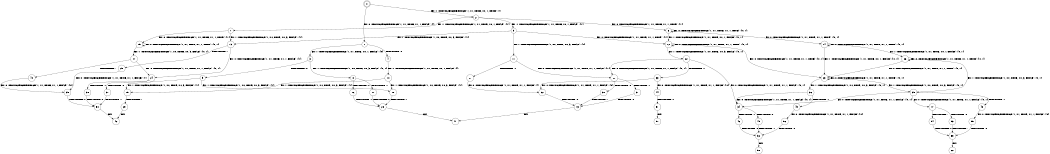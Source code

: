 digraph BCG {
size = "7, 10.5";
center = TRUE;
node [shape = circle];
0 [peripheries = 2];
0 -> 1 [label = "EX !0 !ATOMIC_EXCH_BRANCH (1, +1, TRUE, +1, 1, FALSE) !{}"];
0 -> 2 [label = "EX !1 !ATOMIC_EXCH_BRANCH (1, +1, TRUE, +0, 1, TRUE) !{}"];
1 -> 3 [label = "EX !1 !ATOMIC_EXCH_BRANCH (1, +1, TRUE, +0, 1, FALSE) !{0}"];
1 -> 4 [label = "TERMINATE !0"];
2 -> 5 [label = "EX !1 !ATOMIC_EXCH_BRANCH (1, +1, TRUE, +0, 1, FALSE) !{1}"];
2 -> 6 [label = "EX !0 !ATOMIC_EXCH_BRANCH (1, +1, TRUE, +1, 1, TRUE) !{1}"];
2 -> 7 [label = "EX !1 !ATOMIC_EXCH_BRANCH (1, +1, TRUE, +0, 1, FALSE) !{1}"];
3 -> 8 [label = "EX !1 !ATOMIC_EXCH_BRANCH (1, +0, TRUE, +0, 3, FALSE) !{0, 1}"];
3 -> 9 [label = "TERMINATE !0"];
4 -> 10 [label = "EX !1 !ATOMIC_EXCH_BRANCH (1, +1, TRUE, +0, 1, FALSE) !{}"];
5 -> 11 [label = "EX !1 !ATOMIC_EXCH_BRANCH (1, +0, TRUE, +0, 3, FALSE) !{1}"];
5 -> 12 [label = "EX !0 !ATOMIC_EXCH_BRANCH (1, +1, TRUE, +1, 1, TRUE) !{1}"];
5 -> 13 [label = "EX !1 !ATOMIC_EXCH_BRANCH (1, +0, TRUE, +0, 3, FALSE) !{1}"];
6 -> 6 [label = "EX !0 !ATOMIC_EXCH_BRANCH (1, +1, TRUE, +1, 1, TRUE) !{0, 1}"];
6 -> 12 [label = "EX !1 !ATOMIC_EXCH_BRANCH (1, +1, TRUE, +0, 1, FALSE) !{0, 1}"];
6 -> 14 [label = "EX !0 !ATOMIC_EXCH_BRANCH (1, +1, TRUE, +1, 1, TRUE) !{0, 1}"];
7 -> 15 [label = "EX !0 !ATOMIC_EXCH_BRANCH (1, +1, TRUE, +1, 1, TRUE) !{1}"];
7 -> 13 [label = "EX !1 !ATOMIC_EXCH_BRANCH (1, +0, TRUE, +0, 3, FALSE) !{1}"];
8 -> 16 [label = "TERMINATE !0"];
8 -> 17 [label = "TERMINATE !1"];
9 -> 18 [label = "EX !1 !ATOMIC_EXCH_BRANCH (1, +0, TRUE, +0, 3, FALSE) !{1}"];
9 -> 19 [label = "EX !1 !ATOMIC_EXCH_BRANCH (1, +0, TRUE, +0, 3, FALSE) !{1}"];
10 -> 18 [label = "EX !1 !ATOMIC_EXCH_BRANCH (1, +0, TRUE, +0, 3, FALSE) !{1}"];
10 -> 19 [label = "EX !1 !ATOMIC_EXCH_BRANCH (1, +0, TRUE, +0, 3, FALSE) !{1}"];
11 -> 20 [label = "EX !0 !ATOMIC_EXCH_BRANCH (1, +1, TRUE, +1, 1, FALSE) !{1}"];
11 -> 21 [label = "TERMINATE !1"];
12 -> 12 [label = "EX !0 !ATOMIC_EXCH_BRANCH (1, +1, TRUE, +1, 1, TRUE) !{0, 1}"];
12 -> 22 [label = "EX !1 !ATOMIC_EXCH_BRANCH (1, +0, TRUE, +0, 3, FALSE) !{0, 1}"];
12 -> 23 [label = "EX !0 !ATOMIC_EXCH_BRANCH (1, +1, TRUE, +1, 1, TRUE) !{0, 1}"];
13 -> 24 [label = "EX !0 !ATOMIC_EXCH_BRANCH (1, +1, TRUE, +1, 1, FALSE) !{1}"];
13 -> 25 [label = "TERMINATE !1"];
14 -> 26 [label = "EX !1 !ATOMIC_EXCH_BRANCH (1, +1, TRUE, +0, 1, FALSE) !{0, 1}"];
14 -> 14 [label = "EX !0 !ATOMIC_EXCH_BRANCH (1, +1, TRUE, +1, 1, TRUE) !{0, 1}"];
14 -> 23 [label = "EX !1 !ATOMIC_EXCH_BRANCH (1, +1, TRUE, +0, 1, FALSE) !{0, 1}"];
15 -> 15 [label = "EX !0 !ATOMIC_EXCH_BRANCH (1, +1, TRUE, +1, 1, TRUE) !{0, 1}"];
15 -> 27 [label = "EX !1 !ATOMIC_EXCH_BRANCH (1, +0, TRUE, +0, 3, FALSE) !{0, 1}"];
16 -> 28 [label = "TERMINATE !1"];
17 -> 28 [label = "TERMINATE !0"];
18 -> 28 [label = "TERMINATE !1"];
19 -> 29 [label = "TERMINATE !1"];
20 -> 30 [label = "TERMINATE !0"];
20 -> 31 [label = "TERMINATE !1"];
21 -> 32 [label = "EX !0 !ATOMIC_EXCH_BRANCH (1, +1, TRUE, +1, 1, FALSE) !{}"];
22 -> 20 [label = "EX !0 !ATOMIC_EXCH_BRANCH (1, +1, TRUE, +1, 1, FALSE) !{0, 1}"];
22 -> 33 [label = "TERMINATE !1"];
22 -> 34 [label = "EX !0 !ATOMIC_EXCH_BRANCH (1, +1, TRUE, +1, 1, FALSE) !{0, 1}"];
23 -> 35 [label = "EX !1 !ATOMIC_EXCH_BRANCH (1, +0, TRUE, +0, 3, FALSE) !{0, 1}"];
23 -> 23 [label = "EX !0 !ATOMIC_EXCH_BRANCH (1, +1, TRUE, +1, 1, TRUE) !{0, 1}"];
23 -> 36 [label = "EX !1 !ATOMIC_EXCH_BRANCH (1, +0, TRUE, +0, 3, FALSE) !{0, 1}"];
24 -> 37 [label = "TERMINATE !0"];
24 -> 38 [label = "TERMINATE !1"];
25 -> 39 [label = "EX !0 !ATOMIC_EXCH_BRANCH (1, +1, TRUE, +1, 1, FALSE) !{}"];
26 -> 26 [label = "EX !0 !ATOMIC_EXCH_BRANCH (1, +1, TRUE, +1, 1, TRUE) !{0, 1}"];
26 -> 35 [label = "EX !1 !ATOMIC_EXCH_BRANCH (1, +0, TRUE, +0, 3, FALSE) !{0, 1}"];
26 -> 23 [label = "EX !0 !ATOMIC_EXCH_BRANCH (1, +1, TRUE, +1, 1, TRUE) !{0, 1}"];
27 -> 24 [label = "EX !0 !ATOMIC_EXCH_BRANCH (1, +1, TRUE, +1, 1, FALSE) !{0, 1}"];
27 -> 40 [label = "TERMINATE !1"];
28 -> 41 [label = "exit"];
29 -> 42 [label = "exit"];
30 -> 43 [label = "TERMINATE !1"];
31 -> 43 [label = "TERMINATE !0"];
32 -> 43 [label = "TERMINATE !0"];
33 -> 32 [label = "EX !0 !ATOMIC_EXCH_BRANCH (1, +1, TRUE, +1, 1, FALSE) !{0}"];
33 -> 44 [label = "EX !0 !ATOMIC_EXCH_BRANCH (1, +1, TRUE, +1, 1, FALSE) !{0}"];
34 -> 45 [label = "TERMINATE !0"];
34 -> 46 [label = "TERMINATE !1"];
35 -> 47 [label = "EX !0 !ATOMIC_EXCH_BRANCH (1, +1, TRUE, +1, 1, FALSE) !{0, 1}"];
35 -> 48 [label = "TERMINATE !1"];
35 -> 34 [label = "EX !0 !ATOMIC_EXCH_BRANCH (1, +1, TRUE, +1, 1, FALSE) !{0, 1}"];
36 -> 34 [label = "EX !0 !ATOMIC_EXCH_BRANCH (1, +1, TRUE, +1, 1, FALSE) !{0, 1}"];
36 -> 49 [label = "TERMINATE !1"];
37 -> 50 [label = "TERMINATE !1"];
38 -> 50 [label = "TERMINATE !0"];
39 -> 50 [label = "TERMINATE !0"];
40 -> 39 [label = "EX !0 !ATOMIC_EXCH_BRANCH (1, +1, TRUE, +1, 1, FALSE) !{0}"];
43 -> 41 [label = "exit"];
44 -> 51 [label = "TERMINATE !0"];
45 -> 52 [label = "TERMINATE !1"];
46 -> 52 [label = "TERMINATE !0"];
47 -> 53 [label = "TERMINATE !0"];
47 -> 54 [label = "TERMINATE !1"];
48 -> 55 [label = "EX !0 !ATOMIC_EXCH_BRANCH (1, +1, TRUE, +1, 1, FALSE) !{0}"];
49 -> 56 [label = "EX !0 !ATOMIC_EXCH_BRANCH (1, +1, TRUE, +1, 1, FALSE) !{0}"];
50 -> 42 [label = "exit"];
51 -> 57 [label = "exit"];
52 -> 58 [label = "exit"];
53 -> 59 [label = "TERMINATE !1"];
54 -> 59 [label = "TERMINATE !0"];
55 -> 59 [label = "TERMINATE !0"];
56 -> 52 [label = "TERMINATE !0"];
59 -> 60 [label = "exit"];
}
